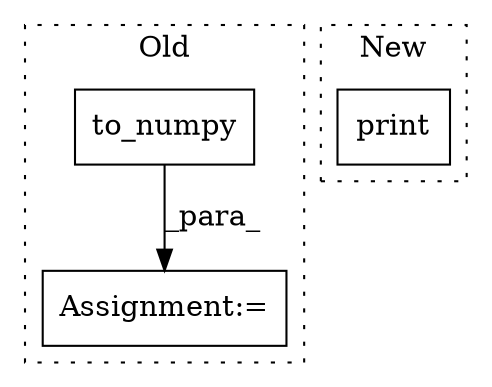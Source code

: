 digraph G {
subgraph cluster0 {
1 [label="to_numpy" a="32" s="627" l="10" shape="box"];
3 [label="Assignment:=" a="7" s="661" l="1" shape="box"];
label = "Old";
style="dotted";
}
subgraph cluster1 {
2 [label="print" a="32" s="1055,1122" l="6,1" shape="box"];
label = "New";
style="dotted";
}
1 -> 3 [label="_para_"];
}